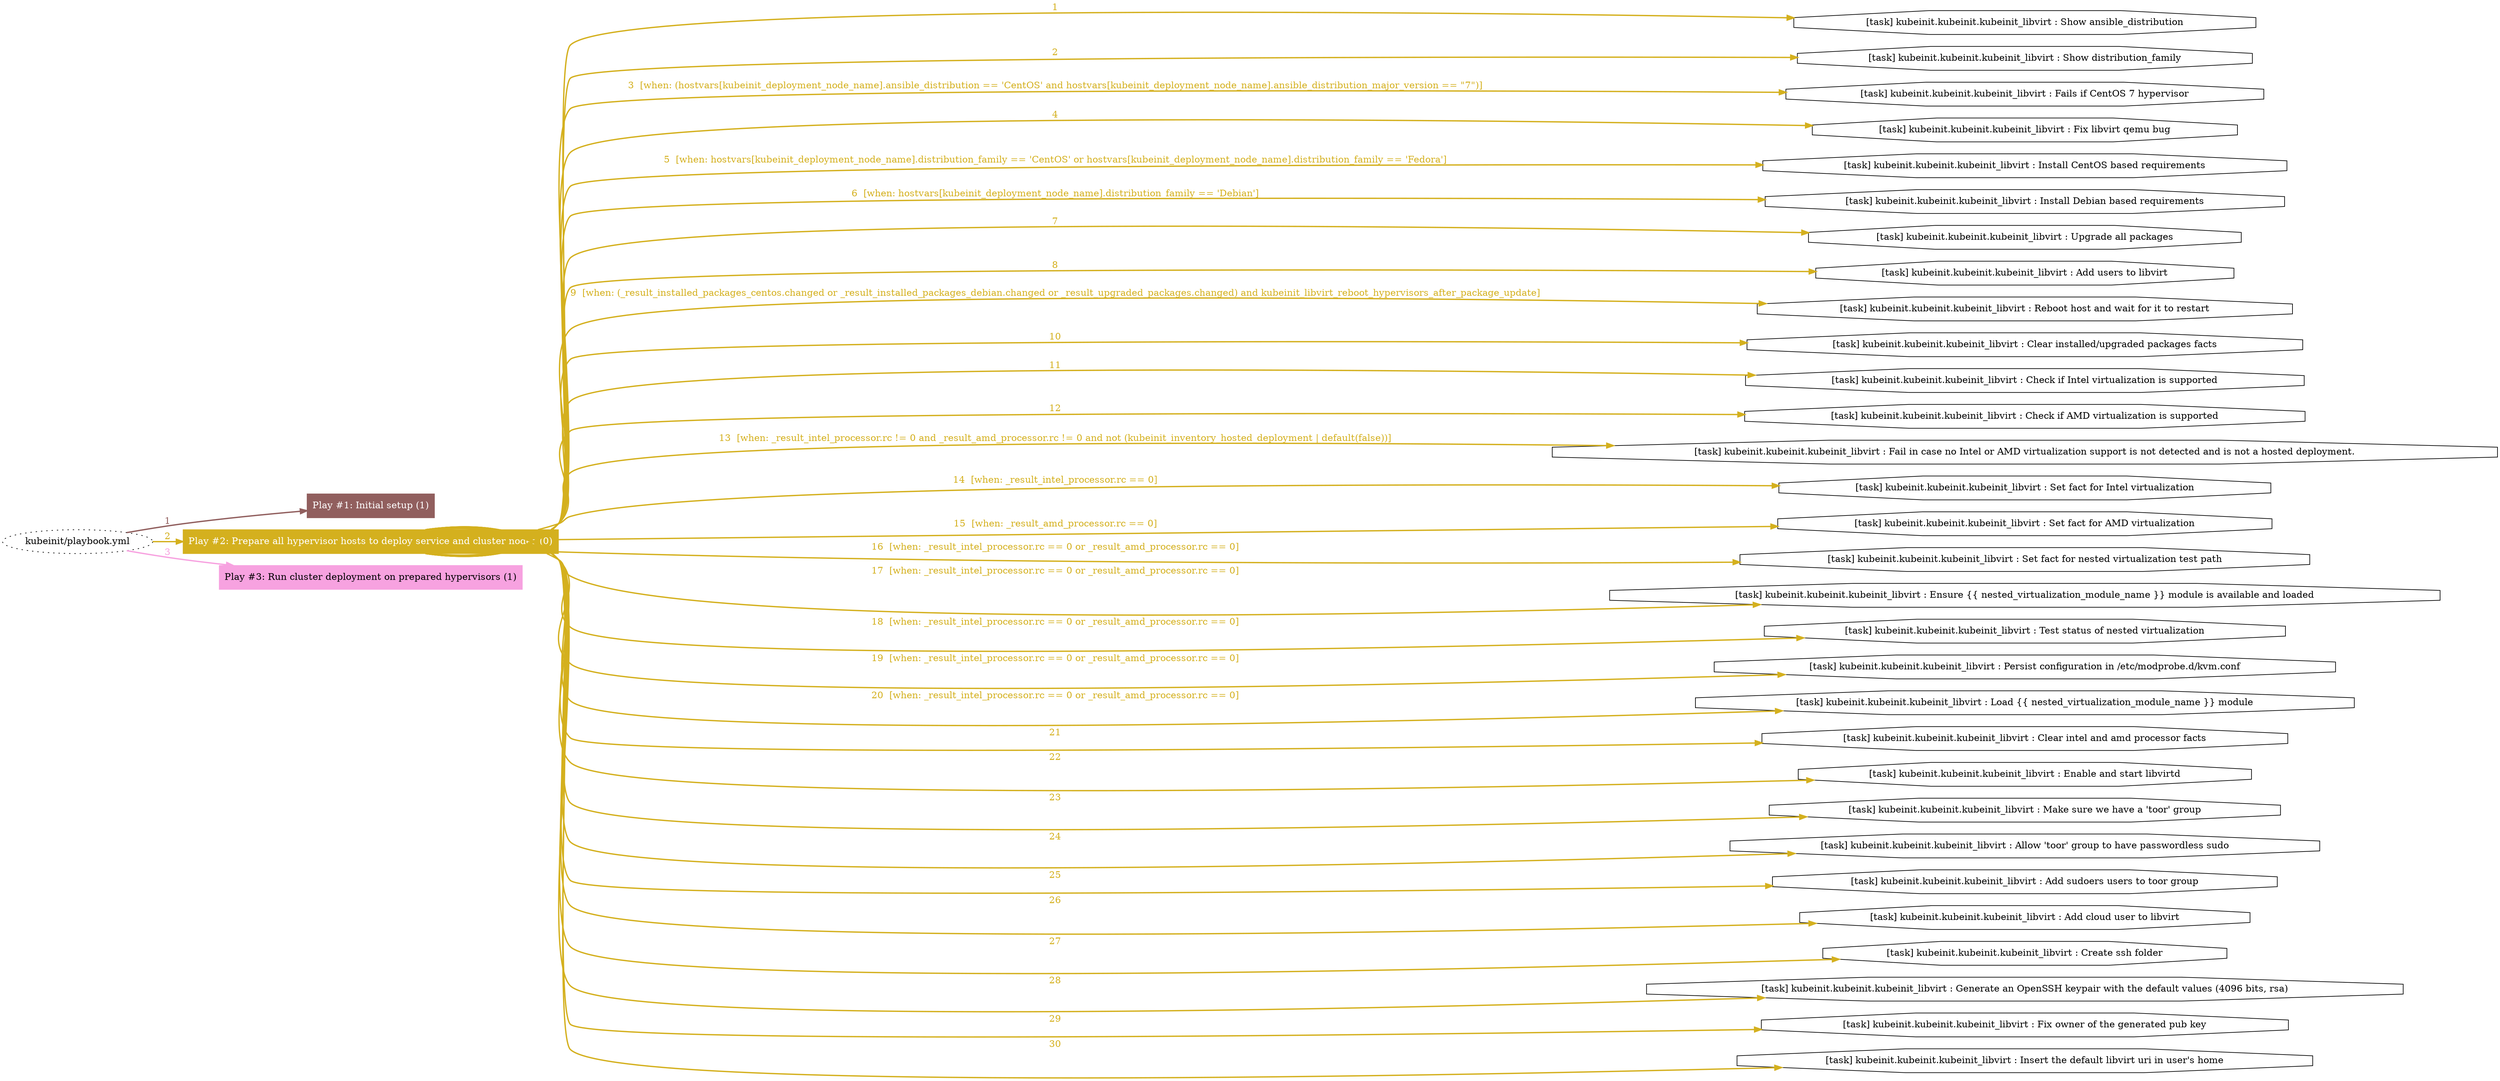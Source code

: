 digraph "kubeinit/playbook.yml "{
	graph [concentrate=true ordering=in rankdir=LR ratio=fill]
	edge [esep=5 sep=10]
	"kubeinit/playbook.yml" [id=root_node style=dotted]
	subgraph "Play #1: Initial setup (1) "{
		"Play #1: Initial setup (1)" [color="#915f5e" fontcolor="#ffffff" id="play_b44c2f20-ea3d-440d-abc8-b7193362a756" shape=box style=filled tooltip=localhost]
		"kubeinit/playbook.yml" -> "Play #1: Initial setup (1)" [label=1 color="#915f5e" fontcolor="#915f5e" id="edge_5656f244-d458-484f-9f26-c86346766534" style=bold]
	}
	subgraph "Play #2: Prepare all hypervisor hosts to deploy service and cluster nodes (0) "{
		"Play #2: Prepare all hypervisor hosts to deploy service and cluster nodes (0)" [color="#d4b01e" fontcolor="#ffffff" id="play_53b77369-19cf-41c1-813c-cbb500c8a291" shape=box style=filled tooltip=""]
		"kubeinit/playbook.yml" -> "Play #2: Prepare all hypervisor hosts to deploy service and cluster nodes (0)" [label=2 color="#d4b01e" fontcolor="#d4b01e" id="edge_089ee00c-2cc3-4b7b-8c86-4772b4f5e03d" style=bold]
		"task_459b786e-0bce-4153-a877-31415a14e068" [label="[task] kubeinit.kubeinit.kubeinit_libvirt : Show ansible_distribution" id="task_459b786e-0bce-4153-a877-31415a14e068" shape=octagon tooltip="[task] kubeinit.kubeinit.kubeinit_libvirt : Show ansible_distribution"]
		"Play #2: Prepare all hypervisor hosts to deploy service and cluster nodes (0)" -> "task_459b786e-0bce-4153-a877-31415a14e068" [label=1 color="#d4b01e" fontcolor="#d4b01e" id="edge_ad8ded08-2243-48b7-a0e3-6ff9917f4169" style=bold]
		"task_dc6e0ad9-5ce0-4329-8598-d206da084e88" [label="[task] kubeinit.kubeinit.kubeinit_libvirt : Show distribution_family" id="task_dc6e0ad9-5ce0-4329-8598-d206da084e88" shape=octagon tooltip="[task] kubeinit.kubeinit.kubeinit_libvirt : Show distribution_family"]
		"Play #2: Prepare all hypervisor hosts to deploy service and cluster nodes (0)" -> "task_dc6e0ad9-5ce0-4329-8598-d206da084e88" [label=2 color="#d4b01e" fontcolor="#d4b01e" id="edge_d22d6a4a-1533-4f8e-8152-f4e8a939941c" style=bold]
		"task_c6a05df6-4978-4658-bf8c-74685db6ee63" [label="[task] kubeinit.kubeinit.kubeinit_libvirt : Fails if CentOS 7 hypervisor" id="task_c6a05df6-4978-4658-bf8c-74685db6ee63" shape=octagon tooltip="[task] kubeinit.kubeinit.kubeinit_libvirt : Fails if CentOS 7 hypervisor"]
		"Play #2: Prepare all hypervisor hosts to deploy service and cluster nodes (0)" -> "task_c6a05df6-4978-4658-bf8c-74685db6ee63" [label="3  [when: (hostvars[kubeinit_deployment_node_name].ansible_distribution == 'CentOS' and hostvars[kubeinit_deployment_node_name].ansible_distribution_major_version == \"7\")]" color="#d4b01e" fontcolor="#d4b01e" id="edge_fe932960-ab4c-49a4-8a4c-22599781fb95" style=bold]
		"task_3cd03bdc-3fb4-44b9-94ba-e1472df44e5c" [label="[task] kubeinit.kubeinit.kubeinit_libvirt : Fix libvirt qemu bug" id="task_3cd03bdc-3fb4-44b9-94ba-e1472df44e5c" shape=octagon tooltip="[task] kubeinit.kubeinit.kubeinit_libvirt : Fix libvirt qemu bug"]
		"Play #2: Prepare all hypervisor hosts to deploy service and cluster nodes (0)" -> "task_3cd03bdc-3fb4-44b9-94ba-e1472df44e5c" [label=4 color="#d4b01e" fontcolor="#d4b01e" id="edge_d4697ed0-0335-442c-b9a3-8db7304112cc" style=bold]
		"task_41c8e2ff-6710-4b8c-a8da-d0a164bc7710" [label="[task] kubeinit.kubeinit.kubeinit_libvirt : Install CentOS based requirements" id="task_41c8e2ff-6710-4b8c-a8da-d0a164bc7710" shape=octagon tooltip="[task] kubeinit.kubeinit.kubeinit_libvirt : Install CentOS based requirements"]
		"Play #2: Prepare all hypervisor hosts to deploy service and cluster nodes (0)" -> "task_41c8e2ff-6710-4b8c-a8da-d0a164bc7710" [label="5  [when: hostvars[kubeinit_deployment_node_name].distribution_family == 'CentOS' or hostvars[kubeinit_deployment_node_name].distribution_family == 'Fedora']" color="#d4b01e" fontcolor="#d4b01e" id="edge_f323c443-ae6f-4653-b432-62ab4c87b4de" style=bold]
		"task_080d0876-b715-4a0f-b17e-2ac3a9a0ac83" [label="[task] kubeinit.kubeinit.kubeinit_libvirt : Install Debian based requirements" id="task_080d0876-b715-4a0f-b17e-2ac3a9a0ac83" shape=octagon tooltip="[task] kubeinit.kubeinit.kubeinit_libvirt : Install Debian based requirements"]
		"Play #2: Prepare all hypervisor hosts to deploy service and cluster nodes (0)" -> "task_080d0876-b715-4a0f-b17e-2ac3a9a0ac83" [label="6  [when: hostvars[kubeinit_deployment_node_name].distribution_family == 'Debian']" color="#d4b01e" fontcolor="#d4b01e" id="edge_dea0dc7a-a2bb-4220-85c3-6ac2c53ba012" style=bold]
		"task_91a694f7-7bd9-4265-aed6-7724fa16c7ed" [label="[task] kubeinit.kubeinit.kubeinit_libvirt : Upgrade all packages" id="task_91a694f7-7bd9-4265-aed6-7724fa16c7ed" shape=octagon tooltip="[task] kubeinit.kubeinit.kubeinit_libvirt : Upgrade all packages"]
		"Play #2: Prepare all hypervisor hosts to deploy service and cluster nodes (0)" -> "task_91a694f7-7bd9-4265-aed6-7724fa16c7ed" [label=7 color="#d4b01e" fontcolor="#d4b01e" id="edge_9045f85b-6103-4791-ba39-1adcb09f808b" style=bold]
		"task_8421d495-83dc-48e8-aea7-a9decdded134" [label="[task] kubeinit.kubeinit.kubeinit_libvirt : Add users to libvirt" id="task_8421d495-83dc-48e8-aea7-a9decdded134" shape=octagon tooltip="[task] kubeinit.kubeinit.kubeinit_libvirt : Add users to libvirt"]
		"Play #2: Prepare all hypervisor hosts to deploy service and cluster nodes (0)" -> "task_8421d495-83dc-48e8-aea7-a9decdded134" [label=8 color="#d4b01e" fontcolor="#d4b01e" id="edge_52b9fcb0-89cd-4cd2-8de4-d77c9e52a1f5" style=bold]
		"task_ac09b7a2-4708-4ccb-81b8-3fbde76b19af" [label="[task] kubeinit.kubeinit.kubeinit_libvirt : Reboot host and wait for it to restart" id="task_ac09b7a2-4708-4ccb-81b8-3fbde76b19af" shape=octagon tooltip="[task] kubeinit.kubeinit.kubeinit_libvirt : Reboot host and wait for it to restart"]
		"Play #2: Prepare all hypervisor hosts to deploy service and cluster nodes (0)" -> "task_ac09b7a2-4708-4ccb-81b8-3fbde76b19af" [label="9  [when: (_result_installed_packages_centos.changed or _result_installed_packages_debian.changed or _result_upgraded_packages.changed) and kubeinit_libvirt_reboot_hypervisors_after_package_update]" color="#d4b01e" fontcolor="#d4b01e" id="edge_45239652-6a21-4011-98f1-eebc07507f9e" style=bold]
		"task_a4012862-65b3-43f4-82c6-775588e85685" [label="[task] kubeinit.kubeinit.kubeinit_libvirt : Clear installed/upgraded packages facts" id="task_a4012862-65b3-43f4-82c6-775588e85685" shape=octagon tooltip="[task] kubeinit.kubeinit.kubeinit_libvirt : Clear installed/upgraded packages facts"]
		"Play #2: Prepare all hypervisor hosts to deploy service and cluster nodes (0)" -> "task_a4012862-65b3-43f4-82c6-775588e85685" [label=10 color="#d4b01e" fontcolor="#d4b01e" id="edge_a260733a-ac5a-4ffe-8942-1000d5c206c9" style=bold]
		"task_90de942f-a528-48f7-8339-fb6e589b1b60" [label="[task] kubeinit.kubeinit.kubeinit_libvirt : Check if Intel virtualization is supported" id="task_90de942f-a528-48f7-8339-fb6e589b1b60" shape=octagon tooltip="[task] kubeinit.kubeinit.kubeinit_libvirt : Check if Intel virtualization is supported"]
		"Play #2: Prepare all hypervisor hosts to deploy service and cluster nodes (0)" -> "task_90de942f-a528-48f7-8339-fb6e589b1b60" [label=11 color="#d4b01e" fontcolor="#d4b01e" id="edge_8f34e09e-f470-461f-aa0d-aa74093b9ac3" style=bold]
		"task_03fa59b1-d8a3-4843-a81e-1562309d32a0" [label="[task] kubeinit.kubeinit.kubeinit_libvirt : Check if AMD virtualization is supported" id="task_03fa59b1-d8a3-4843-a81e-1562309d32a0" shape=octagon tooltip="[task] kubeinit.kubeinit.kubeinit_libvirt : Check if AMD virtualization is supported"]
		"Play #2: Prepare all hypervisor hosts to deploy service and cluster nodes (0)" -> "task_03fa59b1-d8a3-4843-a81e-1562309d32a0" [label=12 color="#d4b01e" fontcolor="#d4b01e" id="edge_0906d749-eaf7-4f83-adca-1dddf990ad41" style=bold]
		"task_b85d4db2-668a-4a4e-b97a-65ae7ae7c41f" [label="[task] kubeinit.kubeinit.kubeinit_libvirt : Fail in case no Intel or AMD virtualization support is not detected and is not a hosted deployment." id="task_b85d4db2-668a-4a4e-b97a-65ae7ae7c41f" shape=octagon tooltip="[task] kubeinit.kubeinit.kubeinit_libvirt : Fail in case no Intel or AMD virtualization support is not detected and is not a hosted deployment."]
		"Play #2: Prepare all hypervisor hosts to deploy service and cluster nodes (0)" -> "task_b85d4db2-668a-4a4e-b97a-65ae7ae7c41f" [label="13  [when: _result_intel_processor.rc != 0 and _result_amd_processor.rc != 0 and not (kubeinit_inventory_hosted_deployment | default(false))]" color="#d4b01e" fontcolor="#d4b01e" id="edge_ab95aa7d-89b9-493d-94c1-ee232febf9f5" style=bold]
		"task_e381a9ce-5592-4fc6-b76f-8f0e341fb86c" [label="[task] kubeinit.kubeinit.kubeinit_libvirt : Set fact for Intel virtualization" id="task_e381a9ce-5592-4fc6-b76f-8f0e341fb86c" shape=octagon tooltip="[task] kubeinit.kubeinit.kubeinit_libvirt : Set fact for Intel virtualization"]
		"Play #2: Prepare all hypervisor hosts to deploy service and cluster nodes (0)" -> "task_e381a9ce-5592-4fc6-b76f-8f0e341fb86c" [label="14  [when: _result_intel_processor.rc == 0]" color="#d4b01e" fontcolor="#d4b01e" id="edge_ad07e592-89fb-44ab-8879-3dc8e0d8fe92" style=bold]
		"task_50f6b5fd-60a9-4379-bcb8-c9a40d6299d9" [label="[task] kubeinit.kubeinit.kubeinit_libvirt : Set fact for AMD virtualization" id="task_50f6b5fd-60a9-4379-bcb8-c9a40d6299d9" shape=octagon tooltip="[task] kubeinit.kubeinit.kubeinit_libvirt : Set fact for AMD virtualization"]
		"Play #2: Prepare all hypervisor hosts to deploy service and cluster nodes (0)" -> "task_50f6b5fd-60a9-4379-bcb8-c9a40d6299d9" [label="15  [when: _result_amd_processor.rc == 0]" color="#d4b01e" fontcolor="#d4b01e" id="edge_ab0682c3-e134-41c3-90de-febc2abd010f" style=bold]
		"task_7b4d16da-ad9d-4631-aac6-a573ea59a10f" [label="[task] kubeinit.kubeinit.kubeinit_libvirt : Set fact for nested virtualization test path" id="task_7b4d16da-ad9d-4631-aac6-a573ea59a10f" shape=octagon tooltip="[task] kubeinit.kubeinit.kubeinit_libvirt : Set fact for nested virtualization test path"]
		"Play #2: Prepare all hypervisor hosts to deploy service and cluster nodes (0)" -> "task_7b4d16da-ad9d-4631-aac6-a573ea59a10f" [label="16  [when: _result_intel_processor.rc == 0 or _result_amd_processor.rc == 0]" color="#d4b01e" fontcolor="#d4b01e" id="edge_27f7895d-1123-4344-9599-b819188ca1de" style=bold]
		"task_d7e71e77-6313-4118-bc98-07d89d89214f" [label="[task] kubeinit.kubeinit.kubeinit_libvirt : Ensure {{ nested_virtualization_module_name }} module is available and loaded" id="task_d7e71e77-6313-4118-bc98-07d89d89214f" shape=octagon tooltip="[task] kubeinit.kubeinit.kubeinit_libvirt : Ensure {{ nested_virtualization_module_name }} module is available and loaded"]
		"Play #2: Prepare all hypervisor hosts to deploy service and cluster nodes (0)" -> "task_d7e71e77-6313-4118-bc98-07d89d89214f" [label="17  [when: _result_intel_processor.rc == 0 or _result_amd_processor.rc == 0]" color="#d4b01e" fontcolor="#d4b01e" id="edge_0c542d10-452e-47ec-acc2-92e9b13637a9" style=bold]
		"task_377f06d2-35f7-4a27-913c-1d974894c6bd" [label="[task] kubeinit.kubeinit.kubeinit_libvirt : Test status of nested virtualization" id="task_377f06d2-35f7-4a27-913c-1d974894c6bd" shape=octagon tooltip="[task] kubeinit.kubeinit.kubeinit_libvirt : Test status of nested virtualization"]
		"Play #2: Prepare all hypervisor hosts to deploy service and cluster nodes (0)" -> "task_377f06d2-35f7-4a27-913c-1d974894c6bd" [label="18  [when: _result_intel_processor.rc == 0 or _result_amd_processor.rc == 0]" color="#d4b01e" fontcolor="#d4b01e" id="edge_66129521-bd11-401b-9d5a-e13bc9165f9c" style=bold]
		"task_5581a49e-7bfb-456a-9d9d-83eb4274a28c" [label="[task] kubeinit.kubeinit.kubeinit_libvirt : Persist configuration in /etc/modprobe.d/kvm.conf" id="task_5581a49e-7bfb-456a-9d9d-83eb4274a28c" shape=octagon tooltip="[task] kubeinit.kubeinit.kubeinit_libvirt : Persist configuration in /etc/modprobe.d/kvm.conf"]
		"Play #2: Prepare all hypervisor hosts to deploy service and cluster nodes (0)" -> "task_5581a49e-7bfb-456a-9d9d-83eb4274a28c" [label="19  [when: _result_intel_processor.rc == 0 or _result_amd_processor.rc == 0]" color="#d4b01e" fontcolor="#d4b01e" id="edge_951c2bfa-4eaa-4b7e-8554-97620dc61793" style=bold]
		"task_e03d0b2f-2b0f-4dd5-9b17-10217d7f09b8" [label="[task] kubeinit.kubeinit.kubeinit_libvirt : Load {{ nested_virtualization_module_name }} module" id="task_e03d0b2f-2b0f-4dd5-9b17-10217d7f09b8" shape=octagon tooltip="[task] kubeinit.kubeinit.kubeinit_libvirt : Load {{ nested_virtualization_module_name }} module"]
		"Play #2: Prepare all hypervisor hosts to deploy service and cluster nodes (0)" -> "task_e03d0b2f-2b0f-4dd5-9b17-10217d7f09b8" [label="20  [when: _result_intel_processor.rc == 0 or _result_amd_processor.rc == 0]" color="#d4b01e" fontcolor="#d4b01e" id="edge_ebb1992b-939c-4441-8867-23f721ce11ea" style=bold]
		"task_cb5e48d1-bf34-4d24-bf07-ab3a16624e15" [label="[task] kubeinit.kubeinit.kubeinit_libvirt : Clear intel and amd processor facts" id="task_cb5e48d1-bf34-4d24-bf07-ab3a16624e15" shape=octagon tooltip="[task] kubeinit.kubeinit.kubeinit_libvirt : Clear intel and amd processor facts"]
		"Play #2: Prepare all hypervisor hosts to deploy service and cluster nodes (0)" -> "task_cb5e48d1-bf34-4d24-bf07-ab3a16624e15" [label=21 color="#d4b01e" fontcolor="#d4b01e" id="edge_7c862697-562c-4a0f-b901-6c9c468724c0" style=bold]
		"task_fb5a2535-c87d-41b4-bca5-1d78354616ea" [label="[task] kubeinit.kubeinit.kubeinit_libvirt : Enable and start libvirtd" id="task_fb5a2535-c87d-41b4-bca5-1d78354616ea" shape=octagon tooltip="[task] kubeinit.kubeinit.kubeinit_libvirt : Enable and start libvirtd"]
		"Play #2: Prepare all hypervisor hosts to deploy service and cluster nodes (0)" -> "task_fb5a2535-c87d-41b4-bca5-1d78354616ea" [label=22 color="#d4b01e" fontcolor="#d4b01e" id="edge_a57e2910-a07b-4161-858e-526743bfe8ef" style=bold]
		"task_ce5d3bfc-43b9-49af-ae26-69f4ba1c712f" [label="[task] kubeinit.kubeinit.kubeinit_libvirt : Make sure we have a 'toor' group" id="task_ce5d3bfc-43b9-49af-ae26-69f4ba1c712f" shape=octagon tooltip="[task] kubeinit.kubeinit.kubeinit_libvirt : Make sure we have a 'toor' group"]
		"Play #2: Prepare all hypervisor hosts to deploy service and cluster nodes (0)" -> "task_ce5d3bfc-43b9-49af-ae26-69f4ba1c712f" [label=23 color="#d4b01e" fontcolor="#d4b01e" id="edge_52010a17-5af8-4ade-987e-5ba2e34e25a9" style=bold]
		"task_1a11d93b-cc68-41dd-81fb-3790c36ef724" [label="[task] kubeinit.kubeinit.kubeinit_libvirt : Allow 'toor' group to have passwordless sudo" id="task_1a11d93b-cc68-41dd-81fb-3790c36ef724" shape=octagon tooltip="[task] kubeinit.kubeinit.kubeinit_libvirt : Allow 'toor' group to have passwordless sudo"]
		"Play #2: Prepare all hypervisor hosts to deploy service and cluster nodes (0)" -> "task_1a11d93b-cc68-41dd-81fb-3790c36ef724" [label=24 color="#d4b01e" fontcolor="#d4b01e" id="edge_77e51668-9075-439b-921a-8115ce7cbaab" style=bold]
		"task_e08d2ba9-5069-4513-af71-f053a42a274b" [label="[task] kubeinit.kubeinit.kubeinit_libvirt : Add sudoers users to toor group" id="task_e08d2ba9-5069-4513-af71-f053a42a274b" shape=octagon tooltip="[task] kubeinit.kubeinit.kubeinit_libvirt : Add sudoers users to toor group"]
		"Play #2: Prepare all hypervisor hosts to deploy service and cluster nodes (0)" -> "task_e08d2ba9-5069-4513-af71-f053a42a274b" [label=25 color="#d4b01e" fontcolor="#d4b01e" id="edge_4fad75a8-ed72-44b2-8d32-ee6f1234faa7" style=bold]
		"task_9ce8c817-5833-4b27-b847-27336f05dd73" [label="[task] kubeinit.kubeinit.kubeinit_libvirt : Add cloud user to libvirt" id="task_9ce8c817-5833-4b27-b847-27336f05dd73" shape=octagon tooltip="[task] kubeinit.kubeinit.kubeinit_libvirt : Add cloud user to libvirt"]
		"Play #2: Prepare all hypervisor hosts to deploy service and cluster nodes (0)" -> "task_9ce8c817-5833-4b27-b847-27336f05dd73" [label=26 color="#d4b01e" fontcolor="#d4b01e" id="edge_4be5f17a-22ba-48c9-8df8-ad8db3686b74" style=bold]
		"task_1a653009-3250-42f1-9073-bdae7337e0ad" [label="[task] kubeinit.kubeinit.kubeinit_libvirt : Create ssh folder" id="task_1a653009-3250-42f1-9073-bdae7337e0ad" shape=octagon tooltip="[task] kubeinit.kubeinit.kubeinit_libvirt : Create ssh folder"]
		"Play #2: Prepare all hypervisor hosts to deploy service and cluster nodes (0)" -> "task_1a653009-3250-42f1-9073-bdae7337e0ad" [label=27 color="#d4b01e" fontcolor="#d4b01e" id="edge_e6457582-e81b-4113-93e0-5accfc8e7a01" style=bold]
		"task_0f845080-bf32-4a5b-9c1f-9fa7933f1922" [label="[task] kubeinit.kubeinit.kubeinit_libvirt : Generate an OpenSSH keypair with the default values (4096 bits, rsa)" id="task_0f845080-bf32-4a5b-9c1f-9fa7933f1922" shape=octagon tooltip="[task] kubeinit.kubeinit.kubeinit_libvirt : Generate an OpenSSH keypair with the default values (4096 bits, rsa)"]
		"Play #2: Prepare all hypervisor hosts to deploy service and cluster nodes (0)" -> "task_0f845080-bf32-4a5b-9c1f-9fa7933f1922" [label=28 color="#d4b01e" fontcolor="#d4b01e" id="edge_a87fe111-7d15-4eff-b5f3-c1c4ed5c168a" style=bold]
		"task_1fb40d4c-5dc8-49c2-b491-35dcf271bed4" [label="[task] kubeinit.kubeinit.kubeinit_libvirt : Fix owner of the generated pub key" id="task_1fb40d4c-5dc8-49c2-b491-35dcf271bed4" shape=octagon tooltip="[task] kubeinit.kubeinit.kubeinit_libvirt : Fix owner of the generated pub key"]
		"Play #2: Prepare all hypervisor hosts to deploy service and cluster nodes (0)" -> "task_1fb40d4c-5dc8-49c2-b491-35dcf271bed4" [label=29 color="#d4b01e" fontcolor="#d4b01e" id="edge_6c7879c2-a23e-4afe-a27d-c91510352bba" style=bold]
		"task_e210d7f0-9e50-459d-bdfd-dd9a67883fc3" [label="[task] kubeinit.kubeinit.kubeinit_libvirt : Insert the default libvirt uri in user's home" id="task_e210d7f0-9e50-459d-bdfd-dd9a67883fc3" shape=octagon tooltip="[task] kubeinit.kubeinit.kubeinit_libvirt : Insert the default libvirt uri in user's home"]
		"Play #2: Prepare all hypervisor hosts to deploy service and cluster nodes (0)" -> "task_e210d7f0-9e50-459d-bdfd-dd9a67883fc3" [label=30 color="#d4b01e" fontcolor="#d4b01e" id="edge_fe923b3c-b4c7-458e-a8ec-669c94ea40d1" style=bold]
	}
	subgraph "Play #3: Run cluster deployment on prepared hypervisors (1) "{
		"Play #3: Run cluster deployment on prepared hypervisors (1)" [color="#f7a2e0" fontcolor="#000000" id="play_aa34deea-b15c-48f5-96c3-08cc63d4534e" shape=box style=filled tooltip=localhost]
		"kubeinit/playbook.yml" -> "Play #3: Run cluster deployment on prepared hypervisors (1)" [label=3 color="#f7a2e0" fontcolor="#f7a2e0" id="edge_479d254e-b3a3-443e-a523-499d12d389de" style=bold]
	}
}
